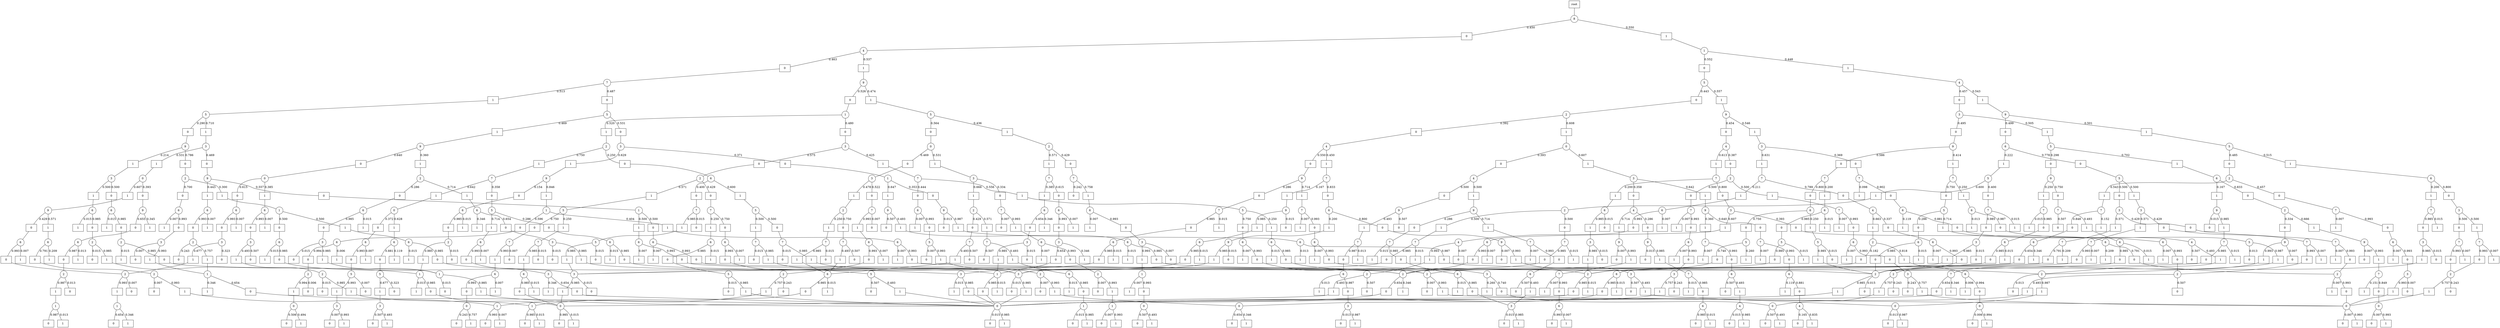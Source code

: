 graph G {
splines=true;
0 [shape=box, label = "root" ]
0--1;
1 [shape=circle, label=8]
1--2[label = 0.450, labelangle=110];
2 [shape=box, label=0]
2--3;
3 [shape=circle, label=4]
3--4[label = 0.463, labelangle=110];
4 [shape=box, label=0]
4--5;
5 [shape=circle, label=7]
5--6[label = 0.487, labelangle=110];
6 [shape=box, label=0]
6--7;
7 [shape=circle, label=5]
7--8[label = 0.531, labelangle=110];
8 [shape=box, label=0]
8--9;
9 [shape=circle, label=3]
9--10[label = 0.371, labelangle=110];
10 [shape=box, label=0]
10--11;
11 [shape=circle, label=1]
11--12[label = 0.353, labelangle=110];
12 [shape=box, label=0]
12--13;
13 [shape=circle, label=9]
13--14[label = 0.013, labelangle=110];
14 [shape=box, label=0]
13--15[label = 0.987, labelangle=110];
15 [shape=box, label=1]
15--16;
16 [shape=circle, label=6]
16--17[label = 0.987, labelangle=110];
17 [shape=box, label=0]
17--18;
18 [shape=circle, label=2]
18--19[label = 0.013, labelangle=110];
19 [shape=box, label=0]
18--20[label = 0.987, labelangle=110];
20 [shape=box, label=1]
20--21;
21 [shape=circle, label=0]
21--22[label = 0.013, labelangle=110];
22 [shape=box, label=0]
21--23[label = 0.987, labelangle=110];
23 [shape=box, label=1]
16--24[label = 0.013, labelangle=110];
24 [shape=box, label=1]
11--25[label = 0.647, labelangle=110];
25 [shape=box, label=1]
25--26;
26 [shape=circle, label=9]
26--27[label = 0.507, labelangle=110];
27 [shape=box, label=0]
26--28[label = 0.493, labelangle=110];
28 [shape=box, label=1]
28--29;
29 [shape=circle, label=6]
29--30[label = 0.985, labelangle=110];
30 [shape=box, label=0]
30--31;
31 [shape=circle, label=2]
31--32[label = 0.015, labelangle=110];
32 [shape=box, label=0]
31--33[label = 0.985, labelangle=110];
33 [shape=box, label=1]
33--34;
34 [shape=circle, label=0]
34--35[label = 0.015, labelangle=110];
35 [shape=box, label=0]
34--36[label = 0.985, labelangle=110];
36 [shape=box, label=1]
29--37[label = 0.015, labelangle=110];
37 [shape=box, label=1]
9--38[label = 0.629, labelangle=110];
38 [shape=box, label=1]
38--39;
39 [shape=circle, label=9]
39--40[label = 0.154, labelangle=110];
40 [shape=box, label=0]
40--41;
41 [shape=circle, label=6]
41--42[label = 0.985, labelangle=110];
42 [shape=box, label=0]
42--43;
43 [shape=circle, label=2]
43--44[label = 0.015, labelangle=110];
44 [shape=box, label=0]
43--45[label = 0.985, labelangle=110];
45 [shape=box, label=1]
45--46;
46 [shape=circle, label=1]
46--47[label = 0.985, labelangle=110];
47 [shape=box, label=0]
47--48;
48 [shape=circle, label=0]
48--49[label = 0.985, labelangle=110];
49 [shape=box, label=0]
48--50[label = 0.015, labelangle=110];
50 [shape=box, label=1]
46--51[label = 0.015, labelangle=110];
51 [shape=box, label=1]
41--52[label = 0.015, labelangle=110];
52 [shape=box, label=1]
39--53[label = 0.846, labelangle=110];
53 [shape=box, label=1]
53--54;
54 [shape=circle, label=1]
54--55[label = 0.596, labelangle=110];
55 [shape=box, label=0]
55--56;
56 [shape=circle, label=6]
56--57[label = 0.994, labelangle=110];
57 [shape=box, label=0]
57--58;
58 [shape=circle, label=2]
58--59[label = 0.006, labelangle=110];
59 [shape=box, label=0]
58--60[label = 0.994, labelangle=110];
60 [shape=box, label=1]
60--61;
61 [shape=circle, label=0]
61--62[label = 0.506, labelangle=110];
62 [shape=box, label=0]
61--63[label = 0.494, labelangle=110];
63 [shape=box, label=1]
56--64[label = 0.006, labelangle=110];
64 [shape=box, label=1]
54--65[label = 0.404, labelangle=110];
65 [shape=box, label=1]
65--66;
66 [shape=circle, label=6]
66--67[label = 0.993, labelangle=110];
67 [shape=box, label=0]
67--68;
68 [shape=circle, label=2]
68--69[label = 0.007, labelangle=110];
69 [shape=box, label=0]
68--70[label = 0.993, labelangle=110];
70 [shape=box, label=1]
70--71;
71 [shape=circle, label=0]
71--72[label = 0.007, labelangle=110];
72 [shape=box, label=0]
71--73[label = 0.993, labelangle=110];
73 [shape=box, label=1]
66--74[label = 0.007, labelangle=110];
74 [shape=box, label=1]
7--75[label = 0.469, labelangle=110];
75 [shape=box, label=1]
75--76;
76 [shape=circle, label=9]
76--77[label = 0.640, labelangle=110];
77 [shape=box, label=0]
77--78;
78 [shape=circle, label=0]
78--79[label = 0.615, labelangle=110];
79 [shape=box, label=0]
79--80;
80 [shape=circle, label=6]
80--81[label = 0.993, labelangle=110];
81 [shape=box, label=0]
81--82;
82 [shape=circle, label=3]
82--83[label = 0.323, labelangle=110];
83 [shape=box, label=0]
82--84[label = 0.677, labelangle=110];
84 [shape=box, label=1]
84--85;
85 [shape=circle, label=2]
85--86[label = 0.007, labelangle=110];
86 [shape=box, label=0]
85--87[label = 0.993, labelangle=110];
87 [shape=box, label=1]
87--88;
88 [shape=circle, label=1]
88--89[label = 0.654, labelangle=110];
89 [shape=box, label=0]
88--90[label = 0.346, labelangle=110];
90 [shape=box, label=1]
80--91[label = 0.007, labelangle=110];
91 [shape=box, label=1]
78--92[label = 0.385, labelangle=110];
92 [shape=box, label=1]
92--93;
93 [shape=circle, label=6]
93--94[label = 0.993, labelangle=110];
94 [shape=box, label=0]
94--95;
95 [shape=circle, label=3]
95--96[label = 0.507, labelangle=110];
96 [shape=box, label=0]
95--97[label = 0.493, labelangle=110];
97 [shape=box, label=1]
97--98;
98 [shape=circle, label=2]
98--99[label = 0.015, labelangle=110];
99 [shape=box, label=0]
98--100[label = 0.985, labelangle=110];
100 [shape=box, label=1]
100--101;
101 [shape=circle, label=1]
101--102[label = 0.985, labelangle=110];
102 [shape=box, label=0]
101--103[label = 0.015, labelangle=110];
103 [shape=box, label=1]
93--104[label = 0.007, labelangle=110];
104 [shape=box, label=1]
76--105[label = 0.360, labelangle=110];
105 [shape=box, label=1]
105--106;
106 [shape=circle, label=2]
106--107[label = 0.286, labelangle=110];
107 [shape=box, label=0]
107--108;
108 [shape=circle, label=6]
108--109[label = 0.985, labelangle=110];
109 [shape=box, label=0]
109--110;
110 [shape=circle, label=3]
110--111[label = 0.015, labelangle=110];
111 [shape=box, label=0]
110--112[label = 0.985, labelangle=110];
112 [shape=box, label=1]
112--113;
113 [shape=circle, label=1]
113--114[label = 0.015, labelangle=110];
114 [shape=box, label=0]
113--115[label = 0.985, labelangle=110];
115 [shape=box, label=1]
115--34;
108--119[label = 0.015, labelangle=110];
119 [shape=box, label=1]
106--120[label = 0.714, labelangle=110];
120 [shape=box, label=1]
120--121;
121 [shape=circle, label=6]
121--122[label = 0.654, labelangle=110];
122 [shape=box, label=0]
122--123;
123 [shape=circle, label=3]
123--124[label = 0.015, labelangle=110];
124 [shape=box, label=0]
123--125[label = 0.985, labelangle=110];
125 [shape=box, label=1]
125--126;
126 [shape=circle, label=1]
126--127[label = 0.985, labelangle=110];
127 [shape=box, label=0]
127--34;
126--131[label = 0.015, labelangle=110];
131 [shape=box, label=1]
121--132[label = 0.346, labelangle=110];
132 [shape=box, label=1]
5--133[label = 0.513, labelangle=110];
133 [shape=box, label=1]
133--134;
134 [shape=circle, label=5]
134--135[label = 0.290, labelangle=110];
135 [shape=box, label=0]
135--136;
136 [shape=circle, label=9]
136--137[label = 0.786, labelangle=110];
137 [shape=box, label=0]
137--138;
138 [shape=circle, label=2]
138--139[label = 0.700, labelangle=110];
139 [shape=box, label=0]
139--140;
140 [shape=circle, label=6]
140--141[label = 0.993, labelangle=110];
141 [shape=box, label=0]
141--142;
142 [shape=circle, label=3]
142--143[label = 0.007, labelangle=110];
143 [shape=box, label=0]
142--144[label = 0.993, labelangle=110];
144 [shape=box, label=1]
144--145;
145 [shape=circle, label=1]
145--146[label = 0.654, labelangle=110];
146 [shape=box, label=0]
146--34;
145--150[label = 0.346, labelangle=110];
150 [shape=box, label=1]
140--151[label = 0.007, labelangle=110];
151 [shape=box, label=1]
138--152[label = 0.300, labelangle=110];
152 [shape=box, label=1]
152--153;
153 [shape=circle, label=1]
153--154[label = 0.500, labelangle=110];
154 [shape=box, label=0]
154--155;
155 [shape=circle, label=6]
155--156[label = 0.985, labelangle=110];
156 [shape=box, label=0]
156--157;
157 [shape=circle, label=3]
157--158[label = 0.015, labelangle=110];
158 [shape=box, label=0]
157--159[label = 0.985, labelangle=110];
159 [shape=box, label=1]
159--48;
155--163[label = 0.015, labelangle=110];
163 [shape=box, label=1]
153--164[label = 0.500, labelangle=110];
164 [shape=box, label=1]
164--165;
165 [shape=circle, label=6]
165--166[label = 0.985, labelangle=110];
166 [shape=box, label=0]
166--167;
167 [shape=circle, label=3]
167--168[label = 0.015, labelangle=110];
168 [shape=box, label=0]
167--169[label = 0.985, labelangle=110];
169 [shape=box, label=1]
169--34;
165--173[label = 0.015, labelangle=110];
173 [shape=box, label=1]
136--174[label = 0.214, labelangle=110];
174 [shape=box, label=1]
174--175;
175 [shape=circle, label=3]
175--176[label = 0.500, labelangle=110];
176 [shape=box, label=0]
176--177;
177 [shape=circle, label=6]
177--178[label = 0.985, labelangle=110];
178 [shape=box, label=0]
178--179;
179 [shape=circle, label=2]
179--180[label = 0.985, labelangle=110];
180 [shape=box, label=0]
180--113;
179--187[label = 0.015, labelangle=110];
187 [shape=box, label=1]
177--188[label = 0.015, labelangle=110];
188 [shape=box, label=1]
175--189[label = 0.500, labelangle=110];
189 [shape=box, label=1]
189--190;
190 [shape=circle, label=6]
190--191[label = 0.985, labelangle=110];
191 [shape=box, label=0]
191--192;
192 [shape=circle, label=2]
192--193[label = 0.015, labelangle=110];
193 [shape=box, label=0]
192--194[label = 0.985, labelangle=110];
194 [shape=box, label=1]
194--46;
190--201[label = 0.015, labelangle=110];
201 [shape=box, label=1]
134--202[label = 0.710, labelangle=110];
202 [shape=box, label=1]
202--203;
203 [shape=circle, label=3]
203--204[label = 0.469, labelangle=110];
204 [shape=box, label=0]
204--205;
205 [shape=circle, label=9]
205--206[label = 0.557, labelangle=110];
206 [shape=box, label=0]
206--207;
207 [shape=circle, label=1]
207--208[label = 0.500, labelangle=110];
208 [shape=box, label=0]
208--209;
209 [shape=circle, label=6]
209--210[label = 0.993, labelangle=110];
210 [shape=box, label=0]
210--211;
211 [shape=circle, label=2]
211--212[label = 0.654, labelangle=110];
212 [shape=box, label=0]
212--34;
211--216[label = 0.346, labelangle=110];
216 [shape=box, label=1]
209--217[label = 0.007, labelangle=110];
217 [shape=box, label=1]
207--218[label = 0.500, labelangle=110];
218 [shape=box, label=1]
218--219;
219 [shape=circle, label=6]
219--220[label = 0.993, labelangle=110];
220 [shape=box, label=0]
220--211;
219--227[label = 0.007, labelangle=110];
227 [shape=box, label=1]
205--228[label = 0.443, labelangle=110];
228 [shape=box, label=1]
228--229;
229 [shape=circle, label=6]
229--230[label = 0.993, labelangle=110];
230 [shape=box, label=0]
230--231;
231 [shape=circle, label=2]
231--232[label = 0.243, labelangle=110];
232 [shape=box, label=0]
231--233[label = 0.757, labelangle=110];
233 [shape=box, label=1]
233--145;
229--240[label = 0.007, labelangle=110];
240 [shape=box, label=1]
203--241[label = 0.531, labelangle=110];
241 [shape=box, label=1]
241--242;
242 [shape=circle, label=0]
242--243[label = 0.393, labelangle=110];
243 [shape=box, label=0]
243--244;
244 [shape=circle, label=9]
244--245[label = 0.655, labelangle=110];
245 [shape=box, label=0]
245--246;
246 [shape=circle, label=6]
246--247[label = 0.987, labelangle=110];
247 [shape=box, label=0]
247--248;
248 [shape=circle, label=2]
248--249[label = 0.013, labelangle=110];
249 [shape=box, label=0]
248--250[label = 0.987, labelangle=110];
250 [shape=box, label=1]
250--251;
251 [shape=circle, label=1]
251--252[label = 0.987, labelangle=110];
252 [shape=box, label=0]
251--253[label = 0.013, labelangle=110];
253 [shape=box, label=1]
246--254[label = 0.013, labelangle=110];
254 [shape=box, label=1]
244--255[label = 0.345, labelangle=110];
255 [shape=box, label=1]
242--256[label = 0.607, labelangle=110];
256 [shape=box, label=1]
256--257;
257 [shape=circle, label=9]
257--258[label = 0.429, labelangle=110];
258 [shape=box, label=0]
258--259;
259 [shape=circle, label=6]
259--260[label = 0.993, labelangle=110];
260 [shape=box, label=0]
260--85;
259--267[label = 0.007, labelangle=110];
267 [shape=box, label=1]
257--268[label = 0.571, labelangle=110];
268 [shape=box, label=1]
268--269;
269 [shape=circle, label=6]
269--270[label = 0.791, labelangle=110];
270 [shape=box, label=0]
270--271;
271 [shape=circle, label=2]
271--272[label = 0.007, labelangle=110];
272 [shape=box, label=0]
271--273[label = 0.993, labelangle=110];
273 [shape=box, label=1]
273--274;
274 [shape=circle, label=1]
274--275[label = 0.993, labelangle=110];
275 [shape=box, label=0]
274--276[label = 0.007, labelangle=110];
276 [shape=box, label=1]
269--277[label = 0.209, labelangle=110];
277 [shape=box, label=1]
3--278[label = 0.537, labelangle=110];
278 [shape=box, label=1]
278--279;
279 [shape=circle, label=9]
279--280[label = 0.526, labelangle=110];
280 [shape=box, label=0]
280--281;
281 [shape=circle, label=1]
281--282[label = 0.480, labelangle=110];
282 [shape=box, label=0]
282--283;
283 [shape=circle, label=3]
283--284[label = 0.575, labelangle=110];
284 [shape=box, label=0]
284--285;
285 [shape=circle, label=2]
285--286[label = 0.429, labelangle=110];
286 [shape=box, label=0]
286--287;
287 [shape=circle, label=7]
287--288[label = 0.750, labelangle=110];
288 [shape=box, label=0]
288--289;
289 [shape=circle, label=6]
289--290[label = 0.993, labelangle=110];
290 [shape=box, label=0]
290--291;
291 [shape=circle, label=5]
291--292[label = 0.507, labelangle=110];
292 [shape=box, label=0]
291--293[label = 0.493, labelangle=110];
293 [shape=box, label=1]
293--34;
289--297[label = 0.007, labelangle=110];
297 [shape=box, label=1]
287--298[label = 0.250, labelangle=110];
298 [shape=box, label=1]
298--299;
299 [shape=circle, label=6]
299--300[label = 0.985, labelangle=110];
300 [shape=box, label=0]
300--301;
301 [shape=circle, label=5]
301--302[label = 0.015, labelangle=110];
302 [shape=box, label=0]
301--303[label = 0.985, labelangle=110];
303 [shape=box, label=1]
303--34;
299--307[label = 0.015, labelangle=110];
307 [shape=box, label=1]
285--308[label = 0.571, labelangle=110];
308 [shape=box, label=1]
308--309;
309 [shape=circle, label=5]
309--310[label = 0.750, labelangle=110];
310 [shape=box, label=0]
310--311;
311 [shape=circle, label=7]
311--312[label = 0.007, labelangle=110];
312 [shape=box, label=0]
311--313[label = 0.993, labelangle=110];
313 [shape=box, label=1]
313--314;
314 [shape=circle, label=6]
314--315[label = 0.993, labelangle=110];
315 [shape=box, label=0]
315--316;
316 [shape=circle, label=0]
316--317[label = 0.243, labelangle=110];
317 [shape=box, label=0]
316--318[label = 0.757, labelangle=110];
318 [shape=box, label=1]
314--319[label = 0.007, labelangle=110];
319 [shape=box, label=1]
309--320[label = 0.250, labelangle=110];
320 [shape=box, label=1]
320--321;
321 [shape=circle, label=7]
321--322[label = 0.015, labelangle=110];
322 [shape=box, label=0]
321--323[label = 0.985, labelangle=110];
323 [shape=box, label=1]
323--324;
324 [shape=circle, label=6]
324--325[label = 0.985, labelangle=110];
325 [shape=box, label=0]
325--48;
324--329[label = 0.015, labelangle=110];
329 [shape=box, label=1]
283--330[label = 0.425, labelangle=110];
330 [shape=box, label=1]
330--331;
331 [shape=circle, label=7]
331--332[label = 0.444, labelangle=110];
332 [shape=box, label=0]
332--333;
333 [shape=circle, label=6]
333--334[label = 0.993, labelangle=110];
334 [shape=box, label=0]
334--335;
335 [shape=circle, label=5]
335--336[label = 0.007, labelangle=110];
336 [shape=box, label=0]
335--337[label = 0.993, labelangle=110];
337 [shape=box, label=1]
337--338;
338 [shape=circle, label=2]
338--339[label = 0.007, labelangle=110];
339 [shape=box, label=0]
338--340[label = 0.993, labelangle=110];
340 [shape=box, label=1]
340--341;
341 [shape=circle, label=0]
341--342[label = 0.654, labelangle=110];
342 [shape=box, label=0]
341--343[label = 0.346, labelangle=110];
343 [shape=box, label=1]
333--344[label = 0.007, labelangle=110];
344 [shape=box, label=1]
331--345[label = 0.556, labelangle=110];
345 [shape=box, label=1]
345--346;
346 [shape=circle, label=5]
346--347[label = 0.750, labelangle=110];
347 [shape=box, label=0]
347--348;
348 [shape=circle, label=6]
348--349[label = 0.993, labelangle=110];
349 [shape=box, label=0]
349--68;
348--356[label = 0.007, labelangle=110];
356 [shape=box, label=1]
346--357[label = 0.250, labelangle=110];
357 [shape=box, label=1]
357--358;
358 [shape=circle, label=6]
358--359[label = 0.985, labelangle=110];
359 [shape=box, label=0]
359--360;
360 [shape=circle, label=2]
360--361[label = 0.985, labelangle=110];
361 [shape=box, label=0]
361--34;
360--365[label = 0.015, labelangle=110];
365 [shape=box, label=1]
358--366[label = 0.015, labelangle=110];
366 [shape=box, label=1]
281--367[label = 0.520, labelangle=110];
367 [shape=box, label=1]
367--368;
368 [shape=circle, label=2]
368--369[label = 0.250, labelangle=110];
369 [shape=box, label=0]
369--370;
370 [shape=circle, label=6]
370--371[label = 0.400, labelangle=110];
371 [shape=box, label=0]
371--372;
372 [shape=circle, label=7]
372--373[label = 0.015, labelangle=110];
373 [shape=box, label=0]
372--374[label = 0.985, labelangle=110];
374 [shape=box, label=1]
374--375;
375 [shape=circle, label=5]
375--376[label = 0.015, labelangle=110];
376 [shape=box, label=0]
375--377[label = 0.985, labelangle=110];
377 [shape=box, label=1]
377--157;
370--384[label = 0.600, labelangle=110];
384 [shape=box, label=1]
384--385;
385 [shape=circle, label=5]
385--386[label = 0.500, labelangle=110];
386 [shape=box, label=0]
386--387;
387 [shape=circle, label=7]
387--388[label = 0.015, labelangle=110];
388 [shape=box, label=0]
387--389[label = 0.985, labelangle=110];
389 [shape=box, label=1]
389--167;
385--396[label = 0.500, labelangle=110];
396 [shape=box, label=1]
396--397;
397 [shape=circle, label=7]
397--398[label = 0.015, labelangle=110];
398 [shape=box, label=0]
397--399[label = 0.985, labelangle=110];
399 [shape=box, label=1]
399--167;
368--406[label = 0.750, labelangle=110];
406 [shape=box, label=1]
406--407;
407 [shape=circle, label=7]
407--408[label = 0.358, labelangle=110];
408 [shape=box, label=0]
408--409;
409 [shape=circle, label=5]
409--410[label = 0.286, labelangle=110];
410 [shape=box, label=0]
410--411;
411 [shape=circle, label=6]
411--412[label = 0.985, labelangle=110];
412 [shape=box, label=0]
412--413;
413 [shape=circle, label=3]
413--414[label = 0.985, labelangle=110];
414 [shape=box, label=0]
414--34;
413--418[label = 0.015, labelangle=110];
418 [shape=box, label=1]
411--419[label = 0.015, labelangle=110];
419 [shape=box, label=1]
409--420[label = 0.714, labelangle=110];
420 [shape=box, label=1]
420--421;
421 [shape=circle, label=6]
421--422[label = 0.993, labelangle=110];
422 [shape=box, label=0]
422--423;
423 [shape=circle, label=3]
423--424[label = 0.654, labelangle=110];
424 [shape=box, label=0]
424--34;
423--428[label = 0.346, labelangle=110];
428 [shape=box, label=1]
421--429[label = 0.007, labelangle=110];
429 [shape=box, label=1]
407--430[label = 0.642, labelangle=110];
430 [shape=box, label=1]
430--431;
431 [shape=circle, label=0]
431--432[label = 0.372, labelangle=110];
432 [shape=box, label=0]
432--433;
433 [shape=circle, label=6]
433--434[label = 0.993, labelangle=110];
434 [shape=box, label=0]
434--435;
435 [shape=circle, label=5]
435--436[label = 0.007, labelangle=110];
436 [shape=box, label=0]
435--437[label = 0.993, labelangle=110];
437 [shape=box, label=1]
437--438;
438 [shape=circle, label=3]
438--439[label = 0.007, labelangle=110];
439 [shape=box, label=0]
438--440[label = 0.993, labelangle=110];
440 [shape=box, label=1]
433--441[label = 0.007, labelangle=110];
441 [shape=box, label=1]
431--442[label = 0.628, labelangle=110];
442 [shape=box, label=1]
442--443;
443 [shape=circle, label=6]
443--444[label = 0.881, labelangle=110];
444 [shape=box, label=0]
444--445;
445 [shape=circle, label=5]
445--446[label = 0.323, labelangle=110];
446 [shape=box, label=0]
445--447[label = 0.677, labelangle=110];
447 [shape=box, label=1]
447--448;
448 [shape=circle, label=3]
448--449[label = 0.507, labelangle=110];
449 [shape=box, label=0]
448--450[label = 0.493, labelangle=110];
450 [shape=box, label=1]
443--451[label = 0.119, labelangle=110];
451 [shape=box, label=1]
279--452[label = 0.474, labelangle=110];
452 [shape=box, label=1]
452--453;
453 [shape=circle, label=5]
453--454[label = 0.564, labelangle=110];
454 [shape=box, label=0]
454--455;
455 [shape=circle, label=0]
455--456[label = 0.469, labelangle=110];
456 [shape=box, label=0]
456--457;
457 [shape=circle, label=3]
457--458[label = 0.522, labelangle=110];
458 [shape=box, label=0]
458--459;
459 [shape=circle, label=7]
459--460[label = 0.007, labelangle=110];
460 [shape=box, label=0]
459--461[label = 0.993, labelangle=110];
461 [shape=box, label=1]
461--462;
462 [shape=circle, label=6]
462--463[label = 0.993, labelangle=110];
463 [shape=box, label=0]
463--464;
464 [shape=circle, label=2]
464--465[label = 0.243, labelangle=110];
465 [shape=box, label=0]
464--466[label = 0.757, labelangle=110];
466 [shape=box, label=1]
466--274;
462--470[label = 0.007, labelangle=110];
470 [shape=box, label=1]
457--471[label = 0.478, labelangle=110];
471 [shape=box, label=1]
471--472;
472 [shape=circle, label=2]
472--473[label = 0.750, labelangle=110];
473 [shape=box, label=0]
473--474;
474 [shape=circle, label=7]
474--475[label = 0.507, labelangle=110];
475 [shape=box, label=0]
474--476[label = 0.493, labelangle=110];
476 [shape=box, label=1]
476--477;
477 [shape=circle, label=6]
477--478[label = 0.985, labelangle=110];
478 [shape=box, label=0]
478--101;
477--482[label = 0.015, labelangle=110];
482 [shape=box, label=1]
472--483[label = 0.250, labelangle=110];
483 [shape=box, label=1]
483--484;
484 [shape=circle, label=7]
484--485[label = 0.015, labelangle=110];
485 [shape=box, label=0]
484--486[label = 0.985, labelangle=110];
486 [shape=box, label=1]
486--477;
455--493[label = 0.531, labelangle=110];
493 [shape=box, label=1]
493--494;
494 [shape=circle, label=3]
494--495[label = 0.334, labelangle=110];
495 [shape=box, label=0]
495--496;
496 [shape=circle, label=7]
496--497[label = 0.007, labelangle=110];
497 [shape=box, label=0]
496--498[label = 0.993, labelangle=110];
498 [shape=box, label=1]
498--499;
499 [shape=circle, label=6]
499--500[label = 0.993, labelangle=110];
500 [shape=box, label=0]
500--501;
501 [shape=circle, label=2]
501--502[label = 0.007, labelangle=110];
502 [shape=box, label=0]
501--503[label = 0.993, labelangle=110];
503 [shape=box, label=1]
503--504;
504 [shape=circle, label=1]
504--505[label = 0.007, labelangle=110];
505 [shape=box, label=0]
504--506[label = 0.993, labelangle=110];
506 [shape=box, label=1]
499--507[label = 0.007, labelangle=110];
507 [shape=box, label=1]
494--508[label = 0.666, labelangle=110];
508 [shape=box, label=1]
508--509;
509 [shape=circle, label=2]
509--510[label = 0.429, labelangle=110];
510 [shape=box, label=0]
510--511;
511 [shape=circle, label=7]
511--512[label = 0.507, labelangle=110];
512 [shape=box, label=0]
511--513[label = 0.493, labelangle=110];
513 [shape=box, label=1]
513--477;
509--520[label = 0.571, labelangle=110];
520 [shape=box, label=1]
520--521;
521 [shape=circle, label=7]
521--522[label = 0.507, labelangle=110];
522 [shape=box, label=0]
521--523[label = 0.493, labelangle=110];
523 [shape=box, label=1]
523--524;
524 [shape=circle, label=6]
524--525[label = 0.985, labelangle=110];
525 [shape=box, label=0]
525--526;
526 [shape=circle, label=1]
526--527[label = 0.015, labelangle=110];
527 [shape=box, label=0]
526--528[label = 0.985, labelangle=110];
528 [shape=box, label=1]
524--529[label = 0.015, labelangle=110];
529 [shape=box, label=1]
453--530[label = 0.436, labelangle=110];
530 [shape=box, label=1]
530--531;
531 [shape=circle, label=2]
531--532[label = 0.429, labelangle=110];
532 [shape=box, label=0]
532--533;
533 [shape=circle, label=7]
533--534[label = 0.242, labelangle=110];
534 [shape=box, label=0]
533--535[label = 0.758, labelangle=110];
535 [shape=box, label=1]
535--536;
536 [shape=circle, label=6]
536--537[label = 0.993, labelangle=110];
537 [shape=box, label=0]
537--538;
538 [shape=circle, label=3]
538--539[label = 0.007, labelangle=110];
539 [shape=box, label=0]
538--540[label = 0.993, labelangle=110];
540 [shape=box, label=1]
540--541;
541 [shape=circle, label=1]
541--542[label = 0.993, labelangle=110];
542 [shape=box, label=0]
542--543;
543 [shape=circle, label=0]
543--544[label = 0.507, labelangle=110];
544 [shape=box, label=0]
543--545[label = 0.493, labelangle=110];
545 [shape=box, label=1]
541--546[label = 0.007, labelangle=110];
546 [shape=box, label=1]
536--547[label = 0.007, labelangle=110];
547 [shape=box, label=1]
531--548[label = 0.571, labelangle=110];
548 [shape=box, label=1]
548--549;
549 [shape=circle, label=7]
549--550[label = 0.615, labelangle=110];
550 [shape=box, label=0]
550--551;
551 [shape=circle, label=6]
551--552[label = 0.993, labelangle=110];
552 [shape=box, label=0]
552--553;
553 [shape=circle, label=3]
553--554[label = 0.654, labelangle=110];
554 [shape=box, label=0]
554--126;
553--561[label = 0.346, labelangle=110];
561 [shape=box, label=1]
551--562[label = 0.007, labelangle=110];
562 [shape=box, label=1]
549--563[label = 0.385, labelangle=110];
563 [shape=box, label=1]
563--564;
564 [shape=circle, label=6]
564--565[label = 0.654, labelangle=110];
565 [shape=box, label=0]
565--566;
566 [shape=circle, label=3]
566--567[label = 0.015, labelangle=110];
567 [shape=box, label=0]
566--568[label = 0.985, labelangle=110];
568 [shape=box, label=1]
568--126;
564--575[label = 0.346, labelangle=110];
575 [shape=box, label=1]
1--576[label = 0.550, labelangle=110];
576 [shape=box, label=1]
576--577;
577 [shape=circle, label=1]
577--578[label = 0.552, labelangle=110];
578 [shape=box, label=0]
578--579;
579 [shape=circle, label=5]
579--580[label = 0.443, labelangle=110];
580 [shape=box, label=0]
580--581;
581 [shape=circle, label=2]
581--582[label = 0.392, labelangle=110];
582 [shape=box, label=0]
582--583;
583 [shape=circle, label=4]
583--584[label = 0.550, labelangle=110];
584 [shape=box, label=0]
584--585;
585 [shape=circle, label=9]
585--586[label = 0.286, labelangle=110];
586 [shape=box, label=0]
586--587;
587 [shape=circle, label=7]
587--588[label = 0.985, labelangle=110];
588 [shape=box, label=0]
588--589;
589 [shape=circle, label=6]
589--590[label = 0.985, labelangle=110];
590 [shape=box, label=0]
590--157;
589--597[label = 0.015, labelangle=110];
597 [shape=box, label=1]
587--598[label = 0.015, labelangle=110];
598 [shape=box, label=1]
585--599[label = 0.714, labelangle=110];
599 [shape=box, label=1]
599--600;
600 [shape=circle, label=7]
600--601[label = 0.993, labelangle=110];
601 [shape=box, label=0]
601--602;
602 [shape=circle, label=6]
602--603[label = 0.993, labelangle=110];
603 [shape=box, label=0]
603--604;
604 [shape=circle, label=3]
604--605[label = 0.740, labelangle=110];
605 [shape=box, label=0]
605--606;
606 [shape=circle, label=0]
606--607[label = 0.507, labelangle=110];
607 [shape=box, label=0]
606--608[label = 0.493, labelangle=110];
608 [shape=box, label=1]
604--609[label = 0.260, labelangle=110];
609 [shape=box, label=1]
602--610[label = 0.007, labelangle=110];
610 [shape=box, label=1]
600--611[label = 0.007, labelangle=110];
611 [shape=box, label=1]
583--612[label = 0.450, labelangle=110];
612 [shape=box, label=1]
612--613;
613 [shape=circle, label=7]
613--614[label = 0.833, labelangle=110];
614 [shape=box, label=0]
614--615;
615 [shape=circle, label=6]
615--616[label = 0.800, labelangle=110];
616 [shape=box, label=0]
616--617;
617 [shape=circle, label=9]
617--618[label = 0.007, labelangle=110];
618 [shape=box, label=0]
617--619[label = 0.993, labelangle=110];
619 [shape=box, label=1]
619--620;
620 [shape=circle, label=3]
620--621[label = 0.507, labelangle=110];
621 [shape=box, label=0]
620--622[label = 0.493, labelangle=110];
622 [shape=box, label=1]
622--21;
615--626[label = 0.200, labelangle=110];
626 [shape=box, label=1]
626--627;
627 [shape=circle, label=9]
627--628[label = 0.015, labelangle=110];
628 [shape=box, label=0]
627--629[label = 0.985, labelangle=110];
629 [shape=box, label=1]
629--167;
613--636[label = 0.167, labelangle=110];
636 [shape=box, label=1]
636--637;
637 [shape=circle, label=9]
637--638[label = 0.015, labelangle=110];
638 [shape=box, label=0]
637--639[label = 0.985, labelangle=110];
639 [shape=box, label=1]
639--640;
640 [shape=circle, label=6]
640--641[label = 0.985, labelangle=110];
641 [shape=box, label=0]
641--413;
640--648[label = 0.015, labelangle=110];
648 [shape=box, label=1]
581--649[label = 0.608, labelangle=110];
649 [shape=box, label=1]
649--650;
650 [shape=circle, label=0]
650--651[label = 0.393, labelangle=110];
651 [shape=box, label=0]
651--652;
652 [shape=circle, label=4]
652--653[label = 0.500, labelangle=110];
653 [shape=box, label=0]
653--654;
654 [shape=circle, label=9]
654--655[label = 0.507, labelangle=110];
655 [shape=box, label=0]
654--656[label = 0.493, labelangle=110];
656 [shape=box, label=1]
656--657;
657 [shape=circle, label=7]
657--658[label = 0.987, labelangle=110];
658 [shape=box, label=0]
658--659;
659 [shape=circle, label=6]
659--660[label = 0.987, labelangle=110];
660 [shape=box, label=0]
660--661;
661 [shape=circle, label=3]
661--662[label = 0.013, labelangle=110];
662 [shape=box, label=0]
661--663[label = 0.987, labelangle=110];
663 [shape=box, label=1]
659--664[label = 0.013, labelangle=110];
664 [shape=box, label=1]
657--665[label = 0.013, labelangle=110];
665 [shape=box, label=1]
652--666[label = 0.500, labelangle=110];
666 [shape=box, label=1]
666--667;
667 [shape=circle, label=9]
667--668[label = 0.286, labelangle=110];
668 [shape=box, label=0]
668--669;
669 [shape=circle, label=7]
669--670[label = 0.985, labelangle=110];
670 [shape=box, label=0]
670--671;
671 [shape=circle, label=6]
671--672[label = 0.985, labelangle=110];
672 [shape=box, label=0]
672--673;
673 [shape=circle, label=3]
673--674[label = 0.015, labelangle=110];
674 [shape=box, label=0]
673--675[label = 0.985, labelangle=110];
675 [shape=box, label=1]
671--676[label = 0.015, labelangle=110];
676 [shape=box, label=1]
669--677[label = 0.015, labelangle=110];
677 [shape=box, label=1]
667--678[label = 0.714, labelangle=110];
678 [shape=box, label=1]
678--679;
679 [shape=circle, label=7]
679--680[label = 0.993, labelangle=110];
680 [shape=box, label=0]
680--681;
681 [shape=circle, label=6]
681--682[label = 0.507, labelangle=110];
682 [shape=box, label=0]
681--683[label = 0.493, labelangle=110];
683 [shape=box, label=1]
683--673;
679--687[label = 0.007, labelangle=110];
687 [shape=box, label=1]
650--688[label = 0.607, labelangle=110];
688 [shape=box, label=1]
688--689;
689 [shape=circle, label=3]
689--690[label = 0.358, labelangle=110];
690 [shape=box, label=0]
690--691;
691 [shape=circle, label=4]
691--692[label = 0.286, labelangle=110];
692 [shape=box, label=0]
692--693;
693 [shape=circle, label=9]
693--694[label = 0.015, labelangle=110];
694 [shape=box, label=0]
693--695[label = 0.985, labelangle=110];
695 [shape=box, label=1]
695--696;
696 [shape=circle, label=7]
696--697[label = 0.985, labelangle=110];
697 [shape=box, label=0]
697--698;
698 [shape=circle, label=6]
698--699[label = 0.985, labelangle=110];
699 [shape=box, label=0]
698--700[label = 0.015, labelangle=110];
700 [shape=box, label=1]
696--701[label = 0.015, labelangle=110];
701 [shape=box, label=1]
691--702[label = 0.714, labelangle=110];
702 [shape=box, label=1]
702--703;
703 [shape=circle, label=9]
703--704[label = 0.007, labelangle=110];
704 [shape=box, label=0]
703--705[label = 0.993, labelangle=110];
705 [shape=box, label=1]
705--706;
706 [shape=circle, label=7]
706--707[label = 0.993, labelangle=110];
707 [shape=box, label=0]
707--708;
708 [shape=circle, label=6]
708--709[label = 0.993, labelangle=110];
709 [shape=box, label=0]
708--710[label = 0.007, labelangle=110];
710 [shape=box, label=1]
706--711[label = 0.007, labelangle=110];
711 [shape=box, label=1]
689--712[label = 0.642, labelangle=110];
712 [shape=box, label=1]
712--713;
713 [shape=circle, label=9]
713--714[label = 0.640, labelangle=110];
714 [shape=box, label=0]
714--715;
715 [shape=circle, label=7]
715--716[label = 0.993, labelangle=110];
716 [shape=box, label=0]
716--717;
717 [shape=circle, label=6]
717--718[label = 0.881, labelangle=110];
718 [shape=box, label=0]
718--719;
719 [shape=circle, label=4]
719--720[label = 0.165, labelangle=110];
720 [shape=box, label=0]
719--721[label = 0.835, labelangle=110];
721 [shape=box, label=1]
717--722[label = 0.119, labelangle=110];
722 [shape=box, label=1]
715--723[label = 0.007, labelangle=110];
723 [shape=box, label=1]
713--724[label = 0.360, labelangle=110];
724 [shape=box, label=1]
724--725;
725 [shape=circle, label=7]
725--726[label = 0.993, labelangle=110];
726 [shape=box, label=0]
726--727;
727 [shape=circle, label=6]
727--728[label = 0.507, labelangle=110];
728 [shape=box, label=0]
727--729[label = 0.493, labelangle=110];
729 [shape=box, label=1]
729--730;
730 [shape=circle, label=4]
730--731[label = 0.015, labelangle=110];
731 [shape=box, label=0]
730--732[label = 0.985, labelangle=110];
732 [shape=box, label=1]
725--733[label = 0.007, labelangle=110];
733 [shape=box, label=1]
579--734[label = 0.557, labelangle=110];
734 [shape=box, label=1]
734--735;
735 [shape=circle, label=9]
735--736[label = 0.454, labelangle=110];
736 [shape=box, label=0]
736--737;
737 [shape=circle, label=4]
737--738[label = 0.387, labelangle=110];
738 [shape=box, label=0]
738--739;
739 [shape=circle, label=2]
739--740[label = 0.500, labelangle=110];
740 [shape=box, label=0]
740--741;
741 [shape=circle, label=7]
741--742[label = 0.993, labelangle=110];
742 [shape=box, label=0]
742--743;
743 [shape=circle, label=6]
743--744[label = 0.993, labelangle=110];
744 [shape=box, label=0]
744--745;
745 [shape=circle, label=3]
745--746[label = 0.243, labelangle=110];
746 [shape=box, label=0]
745--747[label = 0.757, labelangle=110];
747 [shape=box, label=1]
747--341;
743--751[label = 0.007, labelangle=110];
751 [shape=box, label=1]
741--752[label = 0.007, labelangle=110];
752 [shape=box, label=1]
739--753[label = 0.500, labelangle=110];
753 [shape=box, label=1]
753--754;
754 [shape=circle, label=7]
754--755[label = 0.993, labelangle=110];
755 [shape=box, label=0]
755--756;
756 [shape=circle, label=6]
756--757[label = 0.993, labelangle=110];
757 [shape=box, label=0]
757--758;
758 [shape=circle, label=3]
758--759[label = 0.243, labelangle=110];
759 [shape=box, label=0]
758--760[label = 0.757, labelangle=110];
760 [shape=box, label=1]
760--71;
756--764[label = 0.007, labelangle=110];
764 [shape=box, label=1]
754--765[label = 0.007, labelangle=110];
765 [shape=box, label=1]
737--766[label = 0.613, labelangle=110];
766 [shape=box, label=1]
766--767;
767 [shape=circle, label=7]
767--768[label = 0.800, labelangle=110];
768 [shape=box, label=0]
768--769;
769 [shape=circle, label=3]
769--770[label = 0.393, labelangle=110];
770 [shape=box, label=0]
770--771;
771 [shape=circle, label=6]
771--772[label = 0.791, labelangle=110];
772 [shape=box, label=0]
772--773;
773 [shape=circle, label=2]
773--774[label = 0.993, labelangle=110];
774 [shape=box, label=0]
774--71;
773--778[label = 0.007, labelangle=110];
778 [shape=box, label=1]
771--779[label = 0.209, labelangle=110];
779 [shape=box, label=1]
769--780[label = 0.607, labelangle=110];
780 [shape=box, label=1]
780--781;
781 [shape=circle, label=6]
781--782[label = 0.993, labelangle=110];
782 [shape=box, label=0]
782--211;
781--789[label = 0.007, labelangle=110];
789 [shape=box, label=1]
767--790[label = 0.200, labelangle=110];
790 [shape=box, label=1]
790--791;
791 [shape=circle, label=6]
791--792[label = 0.015, labelangle=110];
792 [shape=box, label=0]
791--793[label = 0.985, labelangle=110];
793 [shape=box, label=1]
793--794;
794 [shape=circle, label=3]
794--795[label = 0.015, labelangle=110];
795 [shape=box, label=0]
794--796[label = 0.985, labelangle=110];
796 [shape=box, label=1]
796--360;
735--803[label = 0.546, labelangle=110];
803 [shape=box, label=1]
803--804;
804 [shape=circle, label=3]
804--805[label = 0.369, labelangle=110];
805 [shape=box, label=0]
805--806;
806 [shape=circle, label=7]
806--807[label = 0.902, labelangle=110];
807 [shape=box, label=0]
807--808;
808 [shape=circle, label=6]
808--809[label = 0.881, labelangle=110];
809 [shape=box, label=0]
809--810;
810 [shape=circle, label=4]
810--811[label = 0.507, labelangle=110];
811 [shape=box, label=0]
810--812[label = 0.493, labelangle=110];
812 [shape=box, label=1]
812--18;
808--819[label = 0.119, labelangle=110];
819 [shape=box, label=1]
806--820[label = 0.098, labelangle=110];
820 [shape=box, label=1]
804--821[label = 0.631, labelangle=110];
821 [shape=box, label=1]
821--822;
822 [shape=circle, label=7]
822--823[label = 0.789, labelangle=110];
823 [shape=box, label=0]
823--824;
824 [shape=circle, label=4]
824--825[label = 0.337, labelangle=110];
825 [shape=box, label=0]
825--826;
826 [shape=circle, label=6]
826--827[label = 0.993, labelangle=110];
827 [shape=box, label=0]
827--828;
828 [shape=circle, label=2]
828--829[label = 0.243, labelangle=110];
829 [shape=box, label=0]
828--830[label = 0.757, labelangle=110];
830 [shape=box, label=1]
830--606;
826--834[label = 0.007, labelangle=110];
834 [shape=box, label=1]
824--835[label = 0.663, labelangle=110];
835 [shape=box, label=1]
835--836;
836 [shape=circle, label=2]
836--837[label = 0.182, labelangle=110];
837 [shape=box, label=0]
837--838;
838 [shape=circle, label=6]
838--839[label = 0.985, labelangle=110];
839 [shape=box, label=0]
839--34;
838--843[label = 0.015, labelangle=110];
843 [shape=box, label=1]
836--844[label = 0.818, labelangle=110];
844 [shape=box, label=1]
844--845;
845 [shape=circle, label=6]
845--846[label = 0.994, labelangle=110];
846 [shape=box, label=0]
846--847;
847 [shape=circle, label=0]
847--848[label = 0.006, labelangle=110];
848 [shape=box, label=0]
847--849[label = 0.994, labelangle=110];
849 [shape=box, label=1]
845--850[label = 0.006, labelangle=110];
850 [shape=box, label=1]
822--851[label = 0.211, labelangle=110];
851 [shape=box, label=1]
851--852;
852 [shape=circle, label=6]
852--853[label = 0.993, labelangle=110];
853 [shape=box, label=0]
853--854;
854 [shape=circle, label=4]
854--855[label = 0.007, labelangle=110];
855 [shape=box, label=0]
854--856[label = 0.993, labelangle=110];
856 [shape=box, label=1]
856--857;
857 [shape=circle, label=2]
857--858[label = 0.507, labelangle=110];
858 [shape=box, label=0]
857--859[label = 0.493, labelangle=110];
859 [shape=box, label=1]
859--48;
852--863[label = 0.007, labelangle=110];
863 [shape=box, label=1]
577--864[label = 0.448, labelangle=110];
864 [shape=box, label=1]
864--865;
865 [shape=circle, label=4]
865--866[label = 0.457, labelangle=110];
866 [shape=box, label=0]
866--867;
867 [shape=circle, label=3]
867--868[label = 0.495, labelangle=110];
868 [shape=box, label=0]
868--869;
869 [shape=circle, label=9]
869--870[label = 0.586, labelangle=110];
870 [shape=box, label=0]
870--871;
871 [shape=circle, label=7]
871--872[label = 0.800, labelangle=110];
872 [shape=box, label=0]
872--873;
873 [shape=circle, label=6]
873--874[label = 0.750, labelangle=110];
874 [shape=box, label=0]
874--875;
875 [shape=circle, label=5]
875--876[label = 0.740, labelangle=110];
876 [shape=box, label=0]
876--211;
875--883[label = 0.260, labelangle=110];
883 [shape=box, label=1]
873--884[label = 0.250, labelangle=110];
884 [shape=box, label=1]
884--885;
885 [shape=circle, label=5]
885--886[label = 0.015, labelangle=110];
886 [shape=box, label=0]
885--887[label = 0.985, labelangle=110];
887 [shape=box, label=1]
887--31;
871--894[label = 0.200, labelangle=110];
894 [shape=box, label=1]
894--895;
895 [shape=circle, label=6]
895--896[label = 0.985, labelangle=110];
896 [shape=box, label=0]
896--897;
897 [shape=circle, label=5]
897--898[label = 0.985, labelangle=110];
898 [shape=box, label=0]
898--360;
897--905[label = 0.015, labelangle=110];
905 [shape=box, label=1]
895--906[label = 0.015, labelangle=110];
906 [shape=box, label=1]
869--907[label = 0.414, labelangle=110];
907 [shape=box, label=1]
907--908;
908 [shape=circle, label=7]
908--909[label = 0.750, labelangle=110];
909 [shape=box, label=0]
909--910;
910 [shape=circle, label=5]
910--911[label = 0.286, labelangle=110];
911 [shape=box, label=0]
911--912;
912 [shape=circle, label=6]
912--913[label = 0.985, labelangle=110];
913 [shape=box, label=0]
913--31;
912--920[label = 0.015, labelangle=110];
920 [shape=box, label=1]
910--921[label = 0.714, labelangle=110];
921 [shape=box, label=1]
921--922;
922 [shape=circle, label=6]
922--923[label = 0.993, labelangle=110];
923 [shape=box, label=0]
923--924;
924 [shape=circle, label=2]
924--925[label = 0.507, labelangle=110];
925 [shape=box, label=0]
924--926[label = 0.493, labelangle=110];
926 [shape=box, label=1]
926--34;
922--930[label = 0.007, labelangle=110];
930 [shape=box, label=1]
908--931[label = 0.250, labelangle=110];
931 [shape=box, label=1]
931--932;
932 [shape=circle, label=6]
932--933[label = 0.987, labelangle=110];
933 [shape=box, label=0]
933--934;
934 [shape=circle, label=5]
934--935[label = 0.013, labelangle=110];
935 [shape=box, label=0]
934--936[label = 0.987, labelangle=110];
936 [shape=box, label=1]
936--18;
932--943[label = 0.013, labelangle=110];
943 [shape=box, label=1]
867--944[label = 0.505, labelangle=110];
944 [shape=box, label=1]
944--945;
945 [shape=circle, label=5]
945--946[label = 0.298, labelangle=110];
946 [shape=box, label=0]
946--947;
947 [shape=circle, label=9]
947--948[label = 0.750, labelangle=110];
948 [shape=box, label=0]
948--949;
949 [shape=circle, label=7]
949--950[label = 0.507, labelangle=110];
950 [shape=box, label=0]
949--951[label = 0.493, labelangle=110];
951 [shape=box, label=1]
951--952;
952 [shape=circle, label=6]
952--953[label = 0.985, labelangle=110];
953 [shape=box, label=0]
953--31;
952--960[label = 0.015, labelangle=110];
960 [shape=box, label=1]
947--961[label = 0.250, labelangle=110];
961 [shape=box, label=1]
961--962;
962 [shape=circle, label=7]
962--963[label = 0.985, labelangle=110];
963 [shape=box, label=0]
963--964;
964 [shape=circle, label=6]
964--965[label = 0.985, labelangle=110];
965 [shape=box, label=0]
965--31;
964--972[label = 0.015, labelangle=110];
972 [shape=box, label=1]
962--973[label = 0.015, labelangle=110];
973 [shape=box, label=1]
945--974[label = 0.702, labelangle=110];
974 [shape=box, label=1]
974--975;
975 [shape=circle, label=6]
975--976[label = 0.833, labelangle=110];
976 [shape=box, label=0]
976--977;
977 [shape=circle, label=2]
977--978[label = 0.334, labelangle=110];
978 [shape=box, label=0]
978--979;
979 [shape=circle, label=9]
979--980[label = 0.007, labelangle=110];
980 [shape=box, label=0]
979--981[label = 0.993, labelangle=110];
981 [shape=box, label=1]
981--982;
982 [shape=circle, label=7]
982--983[label = 0.654, labelangle=110];
983 [shape=box, label=0]
983--34;
982--987[label = 0.346, labelangle=110];
987 [shape=box, label=1]
977--988[label = 0.666, labelangle=110];
988 [shape=box, label=1]
988--989;
989 [shape=circle, label=9]
989--990[label = 0.007, labelangle=110];
990 [shape=box, label=0]
989--991[label = 0.993, labelangle=110];
991 [shape=box, label=1]
991--992;
992 [shape=circle, label=7]
992--993[label = 0.849, labelangle=110];
993 [shape=box, label=0]
993--994;
994 [shape=circle, label=0]
994--995[label = 0.007, labelangle=110];
995 [shape=box, label=0]
994--996[label = 0.993, labelangle=110];
996 [shape=box, label=1]
992--997[label = 0.151, labelangle=110];
997 [shape=box, label=1]
975--998[label = 0.167, labelangle=110];
998 [shape=box, label=1]
998--999;
999 [shape=circle, label=9]
999--1000[label = 0.015, labelangle=110];
1000 [shape=box, label=0]
999--1001[label = 0.985, labelangle=110];
1001 [shape=box, label=1]
1001--1002;
1002 [shape=circle, label=7]
1002--1003[label = 0.985, labelangle=110];
1003 [shape=box, label=0]
1003--31;
1002--1010[label = 0.015, labelangle=110];
1010 [shape=box, label=1]
865--1011[label = 0.543, labelangle=110];
1011 [shape=box, label=1]
1011--1012;
1012 [shape=circle, label=9]
1012--1013[label = 0.499, labelangle=110];
1013 [shape=box, label=0]
1013--1014;
1014 [shape=circle, label=6]
1014--1015[label = 0.778, labelangle=110];
1015 [shape=box, label=0]
1015--1016;
1016 [shape=circle, label=5]
1016--1017[label = 0.500, labelangle=110];
1017 [shape=box, label=0]
1017--1018;
1018 [shape=circle, label=3]
1018--1019[label = 0.429, labelangle=110];
1019 [shape=box, label=0]
1019--1020;
1020 [shape=circle, label=7]
1020--1021[label = 0.993, labelangle=110];
1021 [shape=box, label=0]
1021--773;
1020--1028[label = 0.007, labelangle=110];
1028 [shape=box, label=1]
1018--1029[label = 0.571, labelangle=110];
1029 [shape=box, label=1]
1029--1030;
1030 [shape=circle, label=7]
1030--1031[label = 0.791, labelangle=110];
1031 [shape=box, label=0]
1031--211;
1030--1038[label = 0.209, labelangle=110];
1038 [shape=box, label=1]
1016--1039[label = 0.500, labelangle=110];
1039 [shape=box, label=1]
1039--1040;
1040 [shape=circle, label=3]
1040--1041[label = 0.429, labelangle=110];
1041 [shape=box, label=0]
1041--1042;
1042 [shape=circle, label=7]
1042--1043[label = 0.993, labelangle=110];
1043 [shape=box, label=0]
1043--924;
1042--1050[label = 0.007, labelangle=110];
1050 [shape=box, label=1]
1040--1051[label = 0.571, labelangle=110];
1051 [shape=box, label=1]
1051--1052;
1052 [shape=circle, label=7]
1052--1053[label = 0.993, labelangle=110];
1053 [shape=box, label=0]
1053--68;
1052--1060[label = 0.007, labelangle=110];
1060 [shape=box, label=1]
1014--1061[label = 0.222, labelangle=110];
1061 [shape=box, label=1]
1061--1062;
1062 [shape=circle, label=5]
1062--1063[label = 0.400, labelangle=110];
1063 [shape=box, label=0]
1063--1064;
1064 [shape=circle, label=7]
1064--1065[label = 0.985, labelangle=110];
1065 [shape=box, label=0]
1065--1066;
1066 [shape=circle, label=3]
1066--1067[label = 0.015, labelangle=110];
1067 [shape=box, label=0]
1066--1068[label = 0.985, labelangle=110];
1068 [shape=box, label=1]
1068--360;
1064--1075[label = 0.015, labelangle=110];
1075 [shape=box, label=1]
1062--1076[label = 0.600, labelangle=110];
1076 [shape=box, label=1]
1076--1077;
1077 [shape=circle, label=2]
1077--1078[label = 0.500, labelangle=110];
1078 [shape=box, label=0]
1078--1079;
1079 [shape=circle, label=7]
1079--1080[label = 0.985, labelangle=110];
1080 [shape=box, label=0]
1080--167;
1079--1087[label = 0.015, labelangle=110];
1087 [shape=box, label=1]
1077--1088[label = 0.500, labelangle=110];
1088 [shape=box, label=1]
1088--1089;
1089 [shape=circle, label=7]
1089--1090[label = 0.985, labelangle=110];
1090 [shape=box, label=0]
1090--157;
1089--1097[label = 0.015, labelangle=110];
1097 [shape=box, label=1]
1012--1098[label = 0.501, labelangle=110];
1098 [shape=box, label=1]
1098--1099;
1099 [shape=circle, label=5]
1099--1100[label = 0.485, labelangle=110];
1100 [shape=box, label=0]
1100--1101;
1101 [shape=circle, label=2]
1101--1102[label = 0.457, labelangle=110];
1102 [shape=box, label=0]
1102--1103;
1103 [shape=circle, label=7]
1103--1104[label = 0.993, labelangle=110];
1104 [shape=box, label=0]
1104--1105;
1105 [shape=circle, label=6]
1105--1106[label = 0.993, labelangle=110];
1106 [shape=box, label=0]
1106--1107;
1107 [shape=circle, label=3]
1107--1108[label = 0.007, labelangle=110];
1108 [shape=box, label=0]
1107--1109[label = 0.993, labelangle=110];
1109 [shape=box, label=1]
1109--71;
1105--1113[label = 0.007, labelangle=110];
1113 [shape=box, label=1]
1103--1114[label = 0.007, labelangle=110];
1114 [shape=box, label=1]
1101--1115[label = 0.543, labelangle=110];
1115 [shape=box, label=1]
1115--1116;
1116 [shape=circle, label=7]
1116--1117[label = 0.848, labelangle=110];
1117 [shape=box, label=0]
1117--1118;
1118 [shape=circle, label=6]
1118--1119[label = 0.654, labelangle=110];
1119 [shape=box, label=0]
1119--167;
1118--1126[label = 0.346, labelangle=110];
1126 [shape=box, label=1]
1116--1127[label = 0.152, labelangle=110];
1127 [shape=box, label=1]
1099--1128[label = 0.515, labelangle=110];
1128 [shape=box, label=1]
1128--1129;
1129 [shape=circle, label=6]
1129--1130[label = 0.800, labelangle=110];
1130 [shape=box, label=0]
1130--1131;
1131 [shape=circle, label=3]
1131--1132[label = 0.500, labelangle=110];
1132 [shape=box, label=0]
1132--1133;
1133 [shape=circle, label=7]
1133--1134[label = 0.993, labelangle=110];
1134 [shape=box, label=0]
1134--1135;
1135 [shape=circle, label=2]
1135--1136[label = 0.243, labelangle=110];
1136 [shape=box, label=0]
1135--1137[label = 0.757, labelangle=110];
1137 [shape=box, label=1]
1137--71;
1133--1141[label = 0.007, labelangle=110];
1141 [shape=box, label=1]
1131--1142[label = 0.500, labelangle=110];
1142 [shape=box, label=1]
1142--1143;
1143 [shape=circle, label=7]
1143--1144[label = 0.993, labelangle=110];
1144 [shape=box, label=0]
1144--1135;
1143--1151[label = 0.007, labelangle=110];
1151 [shape=box, label=1]
1129--1152[label = 0.200, labelangle=110];
1152 [shape=box, label=1]
1152--1153;
1153 [shape=circle, label=7]
1153--1154[label = 0.985, labelangle=110];
1154 [shape=box, label=0]
1154--1155;
1155 [shape=circle, label=3]
1155--1156[label = 0.015, labelangle=110];
1156 [shape=box, label=0]
1155--1157[label = 0.985, labelangle=110];
1157 [shape=box, label=1]
1157--31;
1153--1164[label = 0.015, labelangle=110];
1164 [shape=box, label=1]
}
